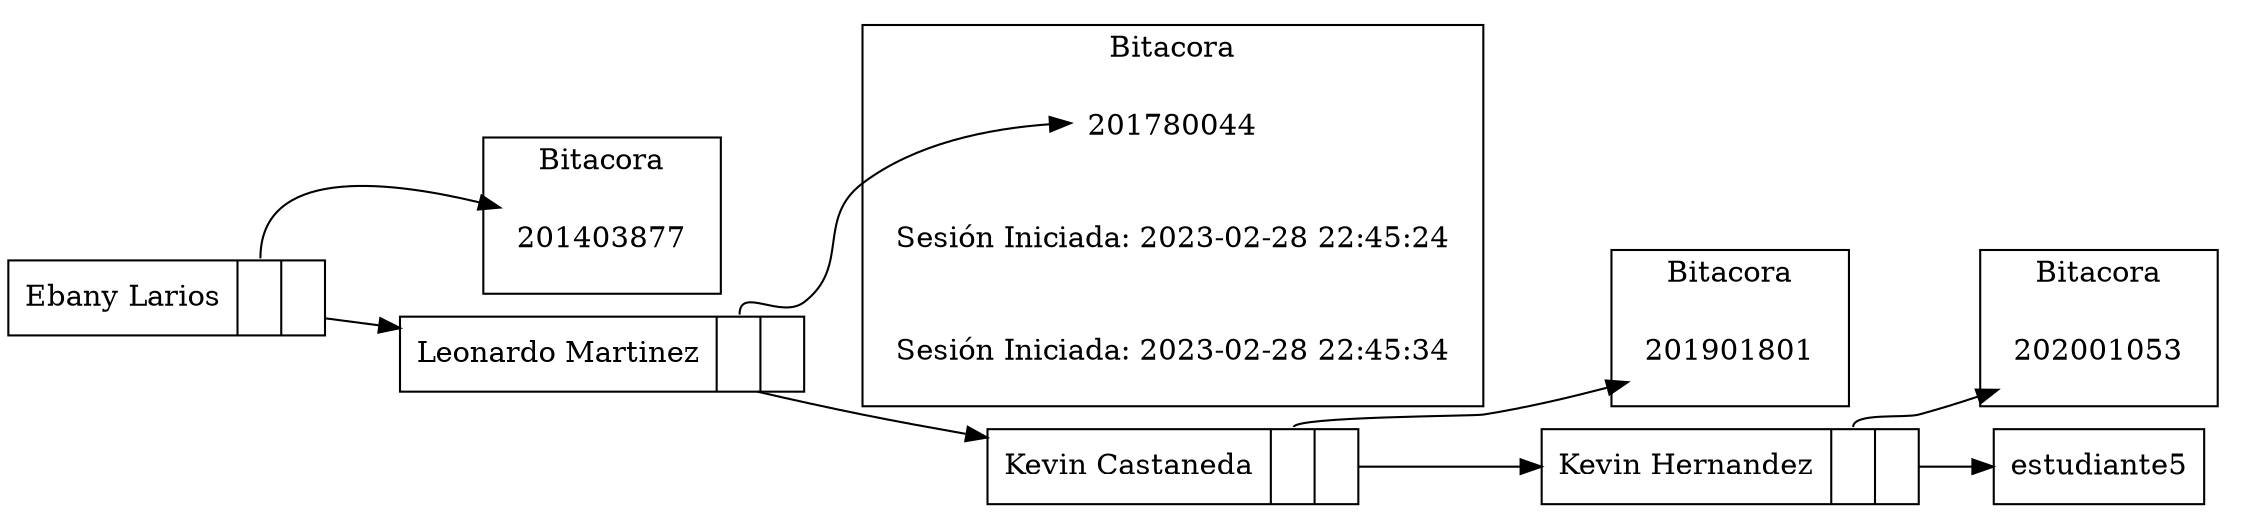 digraph {
rankdir=LR;
node [shape=record];
subgraph cluster_notas0 {
node [shape=plaintext];
label = "Bitacora";
"201403877";
 }
subgraph cluster_notas1 {
node [shape=plaintext];
label = "Bitacora";
"201780044";
"Sesión Iniciada: 2023-02-28 22:45:24";
"Sesión Iniciada: 2023-02-28 22:45:34";
 }
subgraph cluster_notas2 {
node [shape=plaintext];
label = "Bitacora";
"201901801";
 }
subgraph cluster_notas3 {
node [shape=plaintext];
label = "Bitacora";
"202001053";
 }
estudiante1 [label="{Ebany Larios|<notas> |<siguiente> }"];
estudiante2 [label="{Leonardo Martinez|<notas> |<siguiente> }"];
estudiante3 [label="{Kevin Castaneda|<notas> |<siguiente> }"];
estudiante4 [label="{Kevin Hernandez|<notas> |<siguiente> }"];
estudiante1 -> estudiante2;
estudiante2 -> estudiante3;
estudiante3 -> estudiante4;
estudiante4 -> estudiante5;
estudiante1:notas -> 201403877;
estudiante2:notas -> 201780044;
estudiante3:notas -> 201901801;
estudiante4:notas -> 202001053;
}

